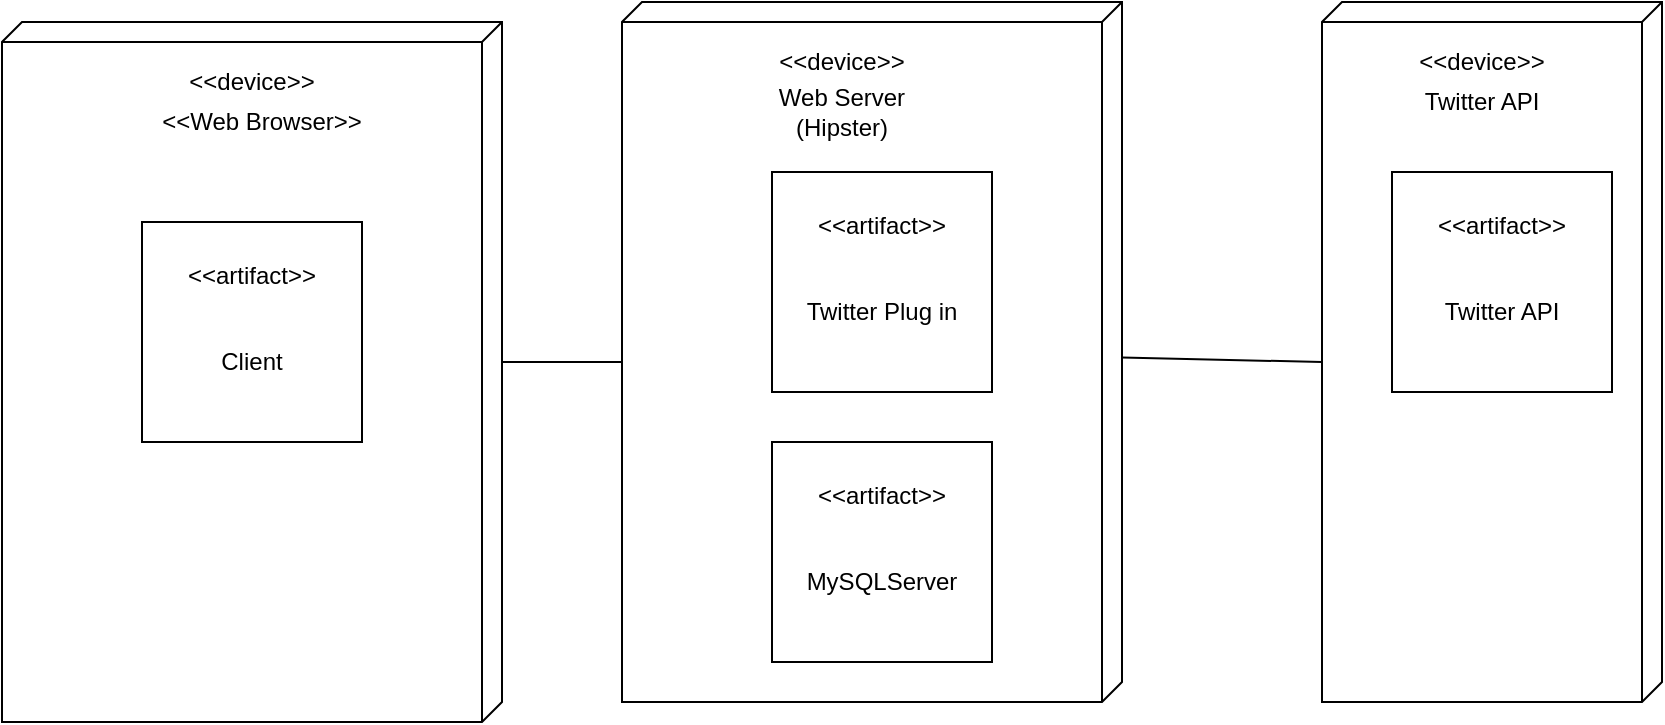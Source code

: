 <mxfile version="10.6.6" type="github"><diagram name="Page-1" id="5f0bae14-7c28-e335-631c-24af17079c00"><mxGraphModel dx="1516" dy="946" grid="1" gridSize="10" guides="1" tooltips="1" connect="1" arrows="1" fold="1" page="1" pageScale="1" pageWidth="1100" pageHeight="850" background="#ffffff" math="0" shadow="0"><root><mxCell id="0"/><mxCell id="1" parent="0"/><mxCell id="39150e848f15840c-2" value="" style="verticalAlign=top;align=left;spacingTop=8;spacingLeft=2;spacingRight=12;shape=cube;size=10;direction=south;fontStyle=4;html=1;rounded=0;shadow=0;comic=0;labelBackgroundColor=none;strokeColor=#000000;strokeWidth=1;fillColor=#ffffff;fontFamily=Verdana;fontSize=12;fontColor=#000000;" parent="1" vertex="1"><mxGeometry x="570" y="70" width="250" height="350" as="geometry"/></mxCell><mxCell id="zrd3qfb8rr9ne3n1SLMK-1" value="&amp;lt;&amp;lt;device&amp;gt;&amp;gt;" style="text;html=1;strokeColor=none;fillColor=none;align=center;verticalAlign=middle;whiteSpace=wrap;rounded=0;" vertex="1" parent="1"><mxGeometry x="660" y="90" width="40" height="20" as="geometry"/></mxCell><mxCell id="zrd3qfb8rr9ne3n1SLMK-2" value="Web Server (Hipster)" style="text;html=1;strokeColor=none;fillColor=none;align=center;verticalAlign=middle;whiteSpace=wrap;rounded=0;" vertex="1" parent="1"><mxGeometry x="635" y="115" width="90" height="20" as="geometry"/></mxCell><mxCell id="zrd3qfb8rr9ne3n1SLMK-3" value="&amp;lt;&amp;lt;artifact&amp;gt;&amp;gt;&lt;br&gt;&lt;br&gt;&lt;br&gt;Twitter Plug in&lt;br&gt;&lt;br&gt;" style="whiteSpace=wrap;html=1;aspect=fixed;" vertex="1" parent="1"><mxGeometry x="645" y="155" width="110" height="110" as="geometry"/></mxCell><mxCell id="zrd3qfb8rr9ne3n1SLMK-5" value="&amp;lt;&amp;lt;artifact&amp;gt;&amp;gt;&lt;br&gt;&lt;br&gt;&lt;br&gt;MySQLServer&lt;br&gt;&lt;br&gt;" style="whiteSpace=wrap;html=1;aspect=fixed;" vertex="1" parent="1"><mxGeometry x="645" y="290" width="110" height="110" as="geometry"/></mxCell><mxCell id="zrd3qfb8rr9ne3n1SLMK-6" value="" style="verticalAlign=top;align=left;spacingTop=8;spacingLeft=2;spacingRight=12;shape=cube;size=10;direction=south;fontStyle=4;html=1;rounded=0;shadow=0;comic=0;labelBackgroundColor=none;strokeColor=#000000;strokeWidth=1;fillColor=#ffffff;fontFamily=Verdana;fontSize=12;fontColor=#000000;" vertex="1" parent="1"><mxGeometry x="920" y="70" width="170" height="350" as="geometry"/></mxCell><mxCell id="zrd3qfb8rr9ne3n1SLMK-7" value="&amp;lt;&amp;lt;device&amp;gt;&amp;gt;" style="text;html=1;strokeColor=none;fillColor=none;align=center;verticalAlign=middle;whiteSpace=wrap;rounded=0;" vertex="1" parent="1"><mxGeometry x="980" y="90" width="40" height="20" as="geometry"/></mxCell><mxCell id="zrd3qfb8rr9ne3n1SLMK-8" value="Twitter API" style="text;html=1;strokeColor=none;fillColor=none;align=center;verticalAlign=middle;whiteSpace=wrap;rounded=0;" vertex="1" parent="1"><mxGeometry x="960" y="110" width="80" height="20" as="geometry"/></mxCell><mxCell id="zrd3qfb8rr9ne3n1SLMK-9" value="&amp;lt;&amp;lt;artifact&amp;gt;&amp;gt;&lt;br&gt;&lt;br&gt;&lt;br&gt;Twitter API&lt;br&gt;&lt;br&gt;" style="whiteSpace=wrap;html=1;aspect=fixed;" vertex="1" parent="1"><mxGeometry x="955" y="155" width="110" height="110" as="geometry"/></mxCell><mxCell id="zrd3qfb8rr9ne3n1SLMK-10" value="" style="endArrow=none;html=1;" edge="1" parent="1" source="39150e848f15840c-2"><mxGeometry width="50" height="50" relative="1" as="geometry"><mxPoint x="880" y="250" as="sourcePoint"/><mxPoint x="920" y="250" as="targetPoint"/><Array as="points"/></mxGeometry></mxCell><mxCell id="zrd3qfb8rr9ne3n1SLMK-11" value="" style="verticalAlign=top;align=left;spacingTop=8;spacingLeft=2;spacingRight=12;shape=cube;size=10;direction=south;fontStyle=4;html=1;rounded=0;shadow=0;comic=0;labelBackgroundColor=none;strokeColor=#000000;strokeWidth=1;fillColor=#ffffff;fontFamily=Verdana;fontSize=12;fontColor=#000000;" vertex="1" parent="1"><mxGeometry x="260" y="80" width="250" height="350" as="geometry"/></mxCell><mxCell id="zrd3qfb8rr9ne3n1SLMK-12" value="&amp;lt;&amp;lt;device&amp;gt;&amp;gt;" style="text;html=1;strokeColor=none;fillColor=none;align=center;verticalAlign=middle;whiteSpace=wrap;rounded=0;" vertex="1" parent="1"><mxGeometry x="365" y="100" width="40" height="20" as="geometry"/></mxCell><mxCell id="zrd3qfb8rr9ne3n1SLMK-13" value="&amp;lt;&amp;lt;Web Browser&amp;gt;&amp;gt;" style="text;html=1;strokeColor=none;fillColor=none;align=center;verticalAlign=middle;whiteSpace=wrap;rounded=0;" vertex="1" parent="1"><mxGeometry x="330" y="120" width="120" height="20" as="geometry"/></mxCell><mxCell id="zrd3qfb8rr9ne3n1SLMK-14" value="&amp;lt;&amp;lt;artifact&amp;gt;&amp;gt;&lt;br&gt;&lt;br&gt;&lt;br&gt;Client&lt;br&gt;&lt;br&gt;" style="whiteSpace=wrap;html=1;aspect=fixed;" vertex="1" parent="1"><mxGeometry x="330" y="180" width="110" height="110" as="geometry"/></mxCell><mxCell id="zrd3qfb8rr9ne3n1SLMK-15" value="" style="endArrow=none;html=1;exitX=0;exitY=0;exitDx=170;exitDy=0;exitPerimeter=0;entryX=0;entryY=0;entryDx=180;entryDy=250;entryPerimeter=0;" edge="1" parent="1" source="zrd3qfb8rr9ne3n1SLMK-11" target="39150e848f15840c-2"><mxGeometry width="50" height="50" relative="1" as="geometry"><mxPoint x="260" y="500" as="sourcePoint"/><mxPoint x="310" y="450" as="targetPoint"/></mxGeometry></mxCell></root></mxGraphModel></diagram></mxfile>